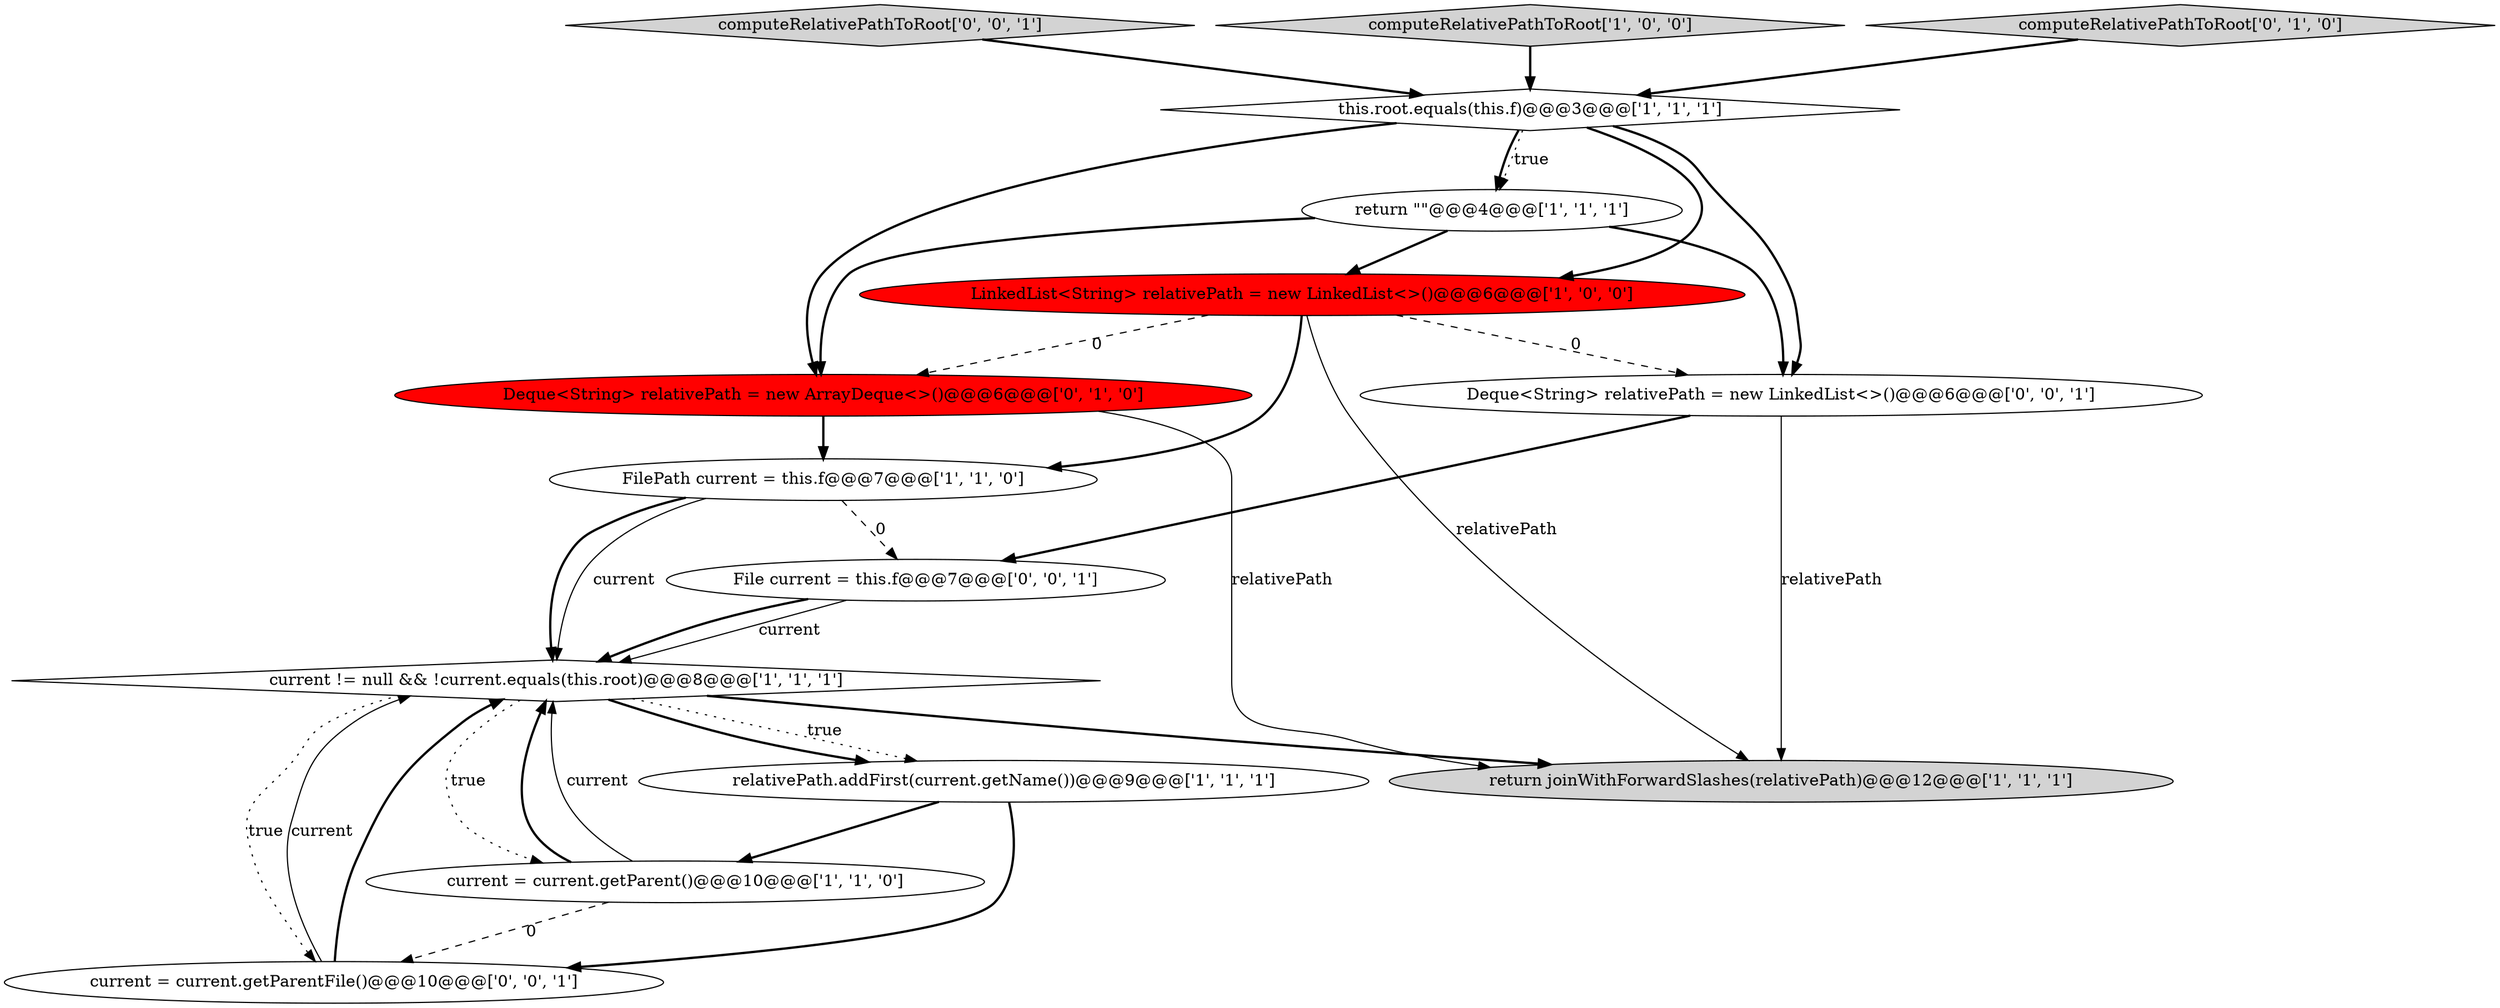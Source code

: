 digraph {
2 [style = filled, label = "return joinWithForwardSlashes(relativePath)@@@12@@@['1', '1', '1']", fillcolor = lightgray, shape = ellipse image = "AAA0AAABBB1BBB"];
12 [style = filled, label = "computeRelativePathToRoot['0', '0', '1']", fillcolor = lightgray, shape = diamond image = "AAA0AAABBB3BBB"];
14 [style = filled, label = "current = current.getParentFile()@@@10@@@['0', '0', '1']", fillcolor = white, shape = ellipse image = "AAA0AAABBB3BBB"];
8 [style = filled, label = "FilePath current = this.f@@@7@@@['1', '1', '0']", fillcolor = white, shape = ellipse image = "AAA0AAABBB1BBB"];
6 [style = filled, label = "this.root.equals(this.f)@@@3@@@['1', '1', '1']", fillcolor = white, shape = diamond image = "AAA0AAABBB1BBB"];
4 [style = filled, label = "current != null && !current.equals(this.root)@@@8@@@['1', '1', '1']", fillcolor = white, shape = diamond image = "AAA0AAABBB1BBB"];
3 [style = filled, label = "computeRelativePathToRoot['1', '0', '0']", fillcolor = lightgray, shape = diamond image = "AAA0AAABBB1BBB"];
10 [style = filled, label = "Deque<String> relativePath = new ArrayDeque<>()@@@6@@@['0', '1', '0']", fillcolor = red, shape = ellipse image = "AAA1AAABBB2BBB"];
7 [style = filled, label = "current = current.getParent()@@@10@@@['1', '1', '0']", fillcolor = white, shape = ellipse image = "AAA0AAABBB1BBB"];
9 [style = filled, label = "computeRelativePathToRoot['0', '1', '0']", fillcolor = lightgray, shape = diamond image = "AAA0AAABBB2BBB"];
13 [style = filled, label = "File current = this.f@@@7@@@['0', '0', '1']", fillcolor = white, shape = ellipse image = "AAA0AAABBB3BBB"];
11 [style = filled, label = "Deque<String> relativePath = new LinkedList<>()@@@6@@@['0', '0', '1']", fillcolor = white, shape = ellipse image = "AAA0AAABBB3BBB"];
5 [style = filled, label = "relativePath.addFirst(current.getName())@@@9@@@['1', '1', '1']", fillcolor = white, shape = ellipse image = "AAA0AAABBB1BBB"];
1 [style = filled, label = "LinkedList<String> relativePath = new LinkedList<>()@@@6@@@['1', '0', '0']", fillcolor = red, shape = ellipse image = "AAA1AAABBB1BBB"];
0 [style = filled, label = "return \"\"@@@4@@@['1', '1', '1']", fillcolor = white, shape = ellipse image = "AAA0AAABBB1BBB"];
8->4 [style = solid, label="current"];
4->5 [style = dotted, label="true"];
1->8 [style = bold, label=""];
7->14 [style = dashed, label="0"];
14->4 [style = solid, label="current"];
4->7 [style = dotted, label="true"];
0->11 [style = bold, label=""];
3->6 [style = bold, label=""];
6->0 [style = bold, label=""];
4->2 [style = bold, label=""];
7->4 [style = bold, label=""];
5->14 [style = bold, label=""];
1->10 [style = dashed, label="0"];
4->14 [style = dotted, label="true"];
12->6 [style = bold, label=""];
9->6 [style = bold, label=""];
8->13 [style = dashed, label="0"];
10->2 [style = solid, label="relativePath"];
6->1 [style = bold, label=""];
0->10 [style = bold, label=""];
10->8 [style = bold, label=""];
1->11 [style = dashed, label="0"];
0->1 [style = bold, label=""];
6->11 [style = bold, label=""];
6->10 [style = bold, label=""];
11->13 [style = bold, label=""];
7->4 [style = solid, label="current"];
11->2 [style = solid, label="relativePath"];
1->2 [style = solid, label="relativePath"];
5->7 [style = bold, label=""];
6->0 [style = dotted, label="true"];
8->4 [style = bold, label=""];
13->4 [style = solid, label="current"];
4->5 [style = bold, label=""];
14->4 [style = bold, label=""];
13->4 [style = bold, label=""];
}
